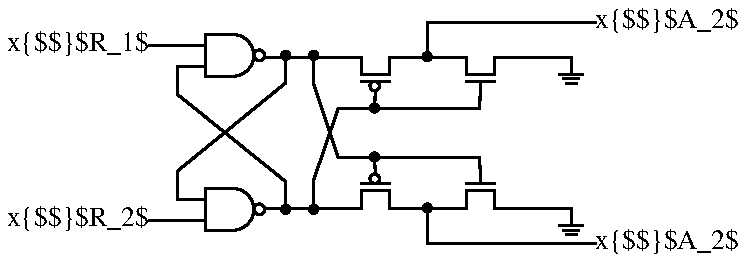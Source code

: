 .PS
linewid = linewid * 0.7
   # gen_init: Gpic m4 macro settings used.
   rp_ang = 0
   rtod_ = 57.295779513082323
   dtor_ = 0.017453292519943295
   linethick = 0.8
  arrowwid = 0.05*scale; arrowht = 0.1*scale
   
   
   
N1: [ [line from ((linewid/10)*(7-3)+((linewid/10)*(-3))*(-0),(linewid/10)*(-3)) to (((linewid/10)*(-3))*(-0),(linewid/10)*(-3)) \
 then to (((linewid/10)*(3))*(-0),(linewid/10)*(3)) then to ((linewid/10)*(7-3)+((linewid/10)*(3))*(-0),(linewid/10)*(3))
  arc cw from ((linewid/10)*(7-3)+((linewid/10)*(3))*(-0),(linewid/10)*(3)) to ((linewid/10)*(7-3)+((linewid/10)*(-3))*(-0),(linewid/10)*(-3)) \
    with .c at ((linewid/10)*(7-3),0)
  
   
Out: ((linewid/10)*(7),0)
  ]  with .Out at ((linewid/10)*(7),0)
  circle diam linewid/10*3/2 at ((linewid/10)*(7+3/2/2),0)
Out: ((linewid/10)*(7+3/2),0)
  
   In1: (((linewid/10)*(2*3/min(2,6-1)*((2+1)/2-1)))*(-0),(linewid/10)*(2*3/min(2,6-1)*((2+1)/2-1))) 
   In2: (((linewid/10)*(2*3/min(2,6-1)*((2+1)/2-2)))*(-0),(linewid/10)*(2*3/min(2,6-1)*((2+1)/2-2))) 
   
  ]
 line   left linewid/10*8 from N1.In1; "\hbox{$\:$}$R_1$" rjust
# to N2
 move   right linewid/10*3 from N1.Out; [circle rad 0.02*scale \
   fill 1-(0 )] with .c at Here
  move to last [].c
 line   down linewid/10*4 from Here
 line to N1.In1+(linewid/10*-4, linewid/10*-18)
 line   down linewid/10*4 from Here
 line   right linewid/10*4 from Here
# to DOWN transitors
 move   right linewid/10*7 from N1.Out; [circle rad 0.02*scale \
   fill 1-(0 )] with .c at Here
  move to last [].c
 line   down linewid/10*4 from Here
 line to N1.In1+(linewid/10*19, linewid/10*-16)
 line   right linewid/10*20.2 from Here
 line   down linewid/10*1.5 from Here
 move   up linewid/10*1.5
 move   left linewid/10*15; [circle rad 0.02*scale \
   fill 1-(0 )] with .c at Here
  move to last [].c
 line   down linewid/10*1.5
 
 
   right
N2: [ [line from ((linewid/10)*(7-3)+((linewid/10)*(-3))*(-0),(linewid/10)*(-3)) to (((linewid/10)*(-3))*(-0),(linewid/10)*(-3)) \
 then to (((linewid/10)*(3))*(-0),(linewid/10)*(3)) then to ((linewid/10)*(7-3)+((linewid/10)*(3))*(-0),(linewid/10)*(3))
  arc cw from ((linewid/10)*(7-3)+((linewid/10)*(3))*(-0),(linewid/10)*(3)) to ((linewid/10)*(7-3)+((linewid/10)*(-3))*(-0),(linewid/10)*(-3)) \
    with .c at ((linewid/10)*(7-3),0)
  
   
Out: ((linewid/10)*(7),0)
  ]  with .Out at ((linewid/10)*(7),0)
  circle diam linewid/10*3/2 at ((linewid/10)*(7+3/2/2),0)
Out: ((linewid/10)*(7+3/2),0)
  
   In1: (((linewid/10)*(2*3/min(2,6-1)*((2+1)/2-1)))*(-0),(linewid/10)*(2*3/min(2,6-1)*((2+1)/2-1))) 
   In2: (((linewid/10)*(2*3/min(2,6-1)*((2+1)/2-2)))*(-0),(linewid/10)*(2*3/min(2,6-1)*((2+1)/2-2))) 
   
  ] at N1+(0,-22*linewid/10) 
 line   left linewid/10*8 from N2.In2; "\hbox{$\:$}$R_2$" rjust
# to N2
 move   right linewid/10*3 from N2.Out; [circle rad 0.02*scale \
   fill 1-(0 )] with .c at Here
  move to last [].c
 line up linewid/10*4 from Here
 line to N2.In2+(linewid/10*-4, linewid/10*18)
 line   up linewid/10*4 from Here
 line   right linewid/10*4 from Here
# to UP transitors
 move   right linewid/10*7 from N2.Out; [circle rad 0.02*scale \
   fill 1-(0 )] with .c at Here
  move to last [].c
 line   up linewid/10*4 from Here
 line to N2.In2+(linewid/10*19, linewid/10*16)
 line   right linewid/10*20.2 from Here
 line   up linewid/10*1.5 from Here
 move   down linewid/10*1.5
 move   left linewid/10*15; [circle rad 0.02*scale \
   fill 1-(0 )] with .c at Here
  move to last [].c
 line   up linewid/10*1.5

   left
U1:     [ O: Here; S: O+(-((linewid/10)*(-2)),0); D: O+(-((linewid/10)*(2)),0)
    
         line from O+(-((linewid/10)*(2)),0) to O+(-((linewid/10)*(2))+((linewid/10)*(2.5))*(-0),-((linewid/10)*(2.5)))
    
         Channel: line from O+(-((linewid/10)*(-2))+((linewid/10)*(2.5))*(-0),-((linewid/10)*(2.5))) to O+(-((linewid/10)*(2))+((linewid/10)*(2.5))*(-0),-((linewid/10)*(2.5)))
    
    
    
    
         line from O+(-((linewid/10)*(-2)),0) to O+(-((linewid/10)*(-2))+((linewid/10)*(2.5))*(-0),-((linewid/10)*(2.5)))
    
         line from O+(-((linewid/10)*(-2))+((linewid/10)*((2.5+1)))*(-0),-((linewid/10)*((2.5+1)))) to O+(-((linewid/10)*(2))+((linewid/10)*((2.5+1)))*(-0),-((linewid/10)*((2.5+1))))
    circle rad linewid/10*2/3 with .c at O+(((linewid/10)*((2.5+1+2/3)))*(-0),-((linewid/10)*((2.5+1+2/3))))
    line from O+(((linewid/10)*((2.5+1+4/3)))*(-0),-((linewid/10)*((2.5+1+4/3)))) \
           to O+(((linewid/10)*((2.5+3.5)))*(-0),-((linewid/10)*((2.5+3.5)))); G: Here
  
  ]  at N1+(linewid/10*20, linewid/10*-3.2)
 line   left linewid/10*13.8 from U1.D
 line   right linewid/10*11 from U1.S
   left
U2:     [ O: Here; S: O+(-((linewid/10)*(-2)),0); D: O+(-((linewid/10)*(2)),0)
    
         line from O+(-((linewid/10)*(2)),0) to O+(-((linewid/10)*(2))+((linewid/10)*(2.5))*(-0),-((linewid/10)*(2.5)))
    
         Channel: line from O+(-((linewid/10)*(-2))+((linewid/10)*(2.5))*(-0),-((linewid/10)*(2.5))) to O+(-((linewid/10)*(2))+((linewid/10)*(2.5))*(-0),-((linewid/10)*(2.5)))
    
    
    
    
         line from O+(-((linewid/10)*(-2)),0) to O+(-((linewid/10)*(-2))+((linewid/10)*(2.5))*(-0),-((linewid/10)*(2.5)))
    
         line from O+(-((linewid/10)*(-2))+((linewid/10)*((2.5+1)))*(-0),-((linewid/10)*((2.5+1)))) to O+(-((linewid/10)*(2))+((linewid/10)*((2.5+1)))*(-0),-((linewid/10)*((2.5+1))))
    
    line from O+(((linewid/10)*((2.5+1)))*(-0),-((linewid/10)*((2.5+1)))) \
           to O+(((linewid/10)*((2.5+3.5)))*(-0),-((linewid/10)*((2.5+3.5)))); G: Here
  
  ]  at U1+(linewid/10*15, 0)
 line   right linewid/10*11 from U2.S; box invis ht 0 wid 0 with .c at Here
    {  down
  line from last box.c to (Here.x,Here.y)+(0,-(linewid/4))
  {line from (Here.x,Here.y)+(linewid/6,0) to (Here.x,Here.y)+(-linewid/6,0)}
   {line from (Here.x,Here.y)+(linewid/9,-(linewid/16)) to (Here.x,Here.y)+(-linewid/9,-(linewid/16))}
   line from (Here.x,Here.y)+(linewid/14,-(2*linewid/16)) to (Here.x,Here.y)+(-linewid/14,-(2*linewid/16))
  }


   right
D1:     [ O: Here; S: O+((linewid/10)*(-2),0); D: O+((linewid/10)*(2),0)
    
         line from O+((linewid/10)*(2),0) to O+((linewid/10)*(2)+((linewid/10)*(2.5))*(-0),(linewid/10)*(2.5))
    
         Channel: line from O+((linewid/10)*(-2)+((linewid/10)*(2.5))*(-0),(linewid/10)*(2.5)) to O+((linewid/10)*(2)+((linewid/10)*(2.5))*(-0),(linewid/10)*(2.5))
    
    
    
    
         line from O+((linewid/10)*(-2),0) to O+((linewid/10)*(-2)+((linewid/10)*(2.5))*(-0),(linewid/10)*(2.5))
    
         line from O+((linewid/10)*(-2)+((linewid/10)*((2.5+1)))*(-0),(linewid/10)*((2.5+1))) to O+((linewid/10)*(2)+((linewid/10)*((2.5+1)))*(-0),(linewid/10)*((2.5+1)))
    circle rad linewid/10*2/3 with .c at O+(((linewid/10)*((2.5+1+2/3)))*(-0),(linewid/10)*((2.5+1+2/3)))
    line from O+(((linewid/10)*((2.5+1+4/3)))*(-0),(linewid/10)*((2.5+1+4/3))) \
           to O+(((linewid/10)*((2.5+3.5)))*(-0),(linewid/10)*((2.5+3.5))); G: Here
  
  ]  at N2+(linewid/10*20, linewid/10*3.2)
 line   left linewid/10*13.8 from D1.S
 line   right linewid/10*11 from D1.D
   right
D2:     [ O: Here; S: O+((linewid/10)*(-2),0); D: O+((linewid/10)*(2),0)
    
         line from O+((linewid/10)*(2),0) to O+((linewid/10)*(2)+((linewid/10)*(2.5))*(-0),(linewid/10)*(2.5))
    
         Channel: line from O+((linewid/10)*(-2)+((linewid/10)*(2.5))*(-0),(linewid/10)*(2.5)) to O+((linewid/10)*(2)+((linewid/10)*(2.5))*(-0),(linewid/10)*(2.5))
    
    
    
    
         line from O+((linewid/10)*(-2),0) to O+((linewid/10)*(-2)+((linewid/10)*(2.5))*(-0),(linewid/10)*(2.5))
    
         line from O+((linewid/10)*(-2)+((linewid/10)*((2.5+1)))*(-0),(linewid/10)*((2.5+1))) to O+((linewid/10)*(2)+((linewid/10)*((2.5+1)))*(-0),(linewid/10)*((2.5+1)))
    
    line from O+(((linewid/10)*((2.5+1)))*(-0),(linewid/10)*((2.5+1))) \
           to O+(((linewid/10)*((2.5+3.5)))*(-0),(linewid/10)*((2.5+3.5))); G: Here
  
  ]  at D1+(linewid/10*15, 0)
 line   right linewid/10*11 from D2.D; box invis ht 0 wid 0 with .c at Here
    {  down
  line from last box.c to (Here.x,Here.y)+(0,-(linewid/4))
  {line from (Here.x,Here.y)+(linewid/6,0) to (Here.x,Here.y)+(-linewid/6,0)}
   {line from (Here.x,Here.y)+(linewid/9,-(linewid/16)) to (Here.x,Here.y)+(-linewid/9,-(linewid/16))}
   line from (Here.x,Here.y)+(linewid/14,-(2*linewid/16)) to (Here.x,Here.y)+(-linewid/14,-(2*linewid/16))
  }

# me element output lines
move   right linewid/10*5.5 from U1.S; [circle rad 0.02*scale \
   fill 1-(0 )] with .c at Here
  move to last [].c
line   up linewid/10*5 then   right linewid/10*24; "\hbox{$\:$}$A_2$" ljust
move   right linewid/10*5.5 from D1.D; [circle rad 0.02*scale \
   fill 1-(0 )] with .c at Here
  move to last [].c
line   down linewid/10*5 then   right linewid/10*24; "\hbox{$\:$}$A_2$" ljust



.PE